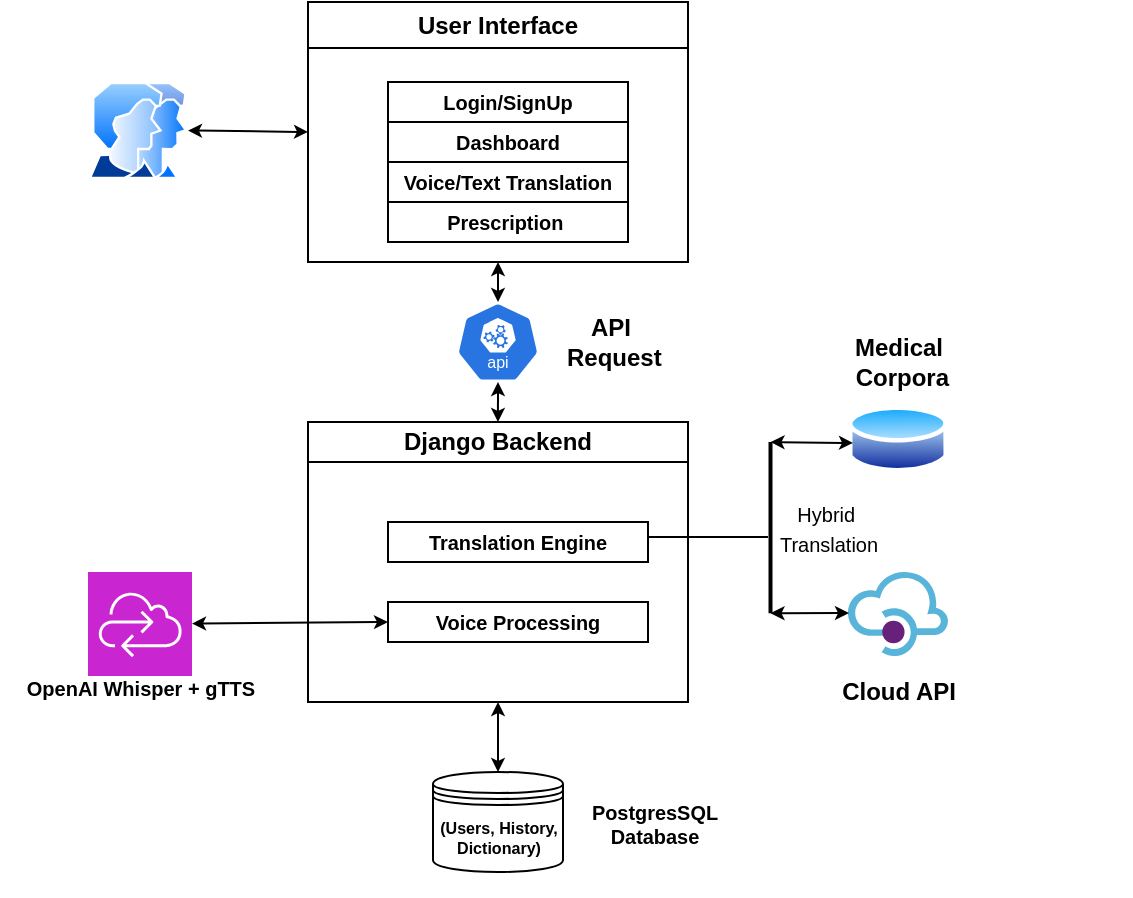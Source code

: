 <mxfile version="27.0.6">
  <diagram name="Page-1" id="8BIiPkTfaHQSx5XVqpeh">
    <mxGraphModel dx="838" dy="508" grid="1" gridSize="10" guides="1" tooltips="1" connect="1" arrows="1" fold="1" page="1" pageScale="1" pageWidth="1169" pageHeight="827" math="0" shadow="0">
      <root>
        <mxCell id="0" />
        <mxCell id="1" parent="0" />
        <mxCell id="BAWRoFNMCloAHGlpAhLR-1" value="" style="image;aspect=fixed;perimeter=ellipsePerimeter;html=1;align=center;shadow=0;dashed=0;spacingTop=3;image=img/lib/active_directory/user_accounts.svg;" parent="1" vertex="1">
          <mxGeometry x="110" y="110" width="50" height="48.5" as="geometry" />
        </mxCell>
        <mxCell id="BAWRoFNMCloAHGlpAhLR-2" value="Django Backend" style="swimlane;whiteSpace=wrap;html=1;startSize=20;" parent="1" vertex="1">
          <mxGeometry x="220" y="280" width="190" height="140" as="geometry" />
        </mxCell>
        <mxCell id="BAWRoFNMCloAHGlpAhLR-15" value="&lt;h5 style=&quot;text-wrap-mode: nowrap;&quot;&gt;Translation Engine&lt;/h5&gt;" style="whiteSpace=wrap;html=1;" parent="BAWRoFNMCloAHGlpAhLR-2" vertex="1">
          <mxGeometry x="40" y="50" width="130" height="20" as="geometry" />
        </mxCell>
        <mxCell id="BAWRoFNMCloAHGlpAhLR-14" value="&lt;h5 style=&quot;text-wrap-mode: nowrap;&quot;&gt;Voice Processing&lt;/h5&gt;" style="whiteSpace=wrap;html=1;" parent="BAWRoFNMCloAHGlpAhLR-2" vertex="1">
          <mxGeometry x="40" y="90" width="130" height="20" as="geometry" />
        </mxCell>
        <mxCell id="BAWRoFNMCloAHGlpAhLR-5" value="&lt;h2&gt;&lt;br&gt;&lt;/h2&gt;" style="text;html=1;align=center;verticalAlign=middle;resizable=0;points=[];autosize=1;strokeColor=none;fillColor=none;" parent="BAWRoFNMCloAHGlpAhLR-2" vertex="1">
          <mxGeometry x="90" y="-44" width="20" height="60" as="geometry" />
        </mxCell>
        <mxCell id="BAWRoFNMCloAHGlpAhLR-39" value="" style="edgeStyle=none;orthogonalLoop=1;jettySize=auto;html=1;endArrow=classic;startArrow=classic;endSize=4;startSize=4;rounded=0;jumpSize=3;exitX=0.084;exitY=0.734;exitDx=0;exitDy=0;exitPerimeter=0;entryX=0.5;entryY=1;entryDx=0;entryDy=0;entryPerimeter=0;" parent="BAWRoFNMCloAHGlpAhLR-2" target="BAWRoFNMCloAHGlpAhLR-13" edge="1">
          <mxGeometry width="100" relative="1" as="geometry">
            <mxPoint x="94.98" as="sourcePoint" />
            <mxPoint x="94.878" y="-18.52" as="targetPoint" />
            <Array as="points" />
          </mxGeometry>
        </mxCell>
        <mxCell id="BAWRoFNMCloAHGlpAhLR-3" value="User Interface" style="swimlane;whiteSpace=wrap;html=1;" parent="1" vertex="1">
          <mxGeometry x="220" y="70" width="190" height="130" as="geometry" />
        </mxCell>
        <mxCell id="BAWRoFNMCloAHGlpAhLR-6" value="&lt;h5 style=&quot;text-wrap-mode: nowrap;&quot;&gt;Login/SignUp&lt;/h5&gt;" style="whiteSpace=wrap;html=1;" parent="BAWRoFNMCloAHGlpAhLR-3" vertex="1">
          <mxGeometry x="40" y="40" width="120" height="20" as="geometry" />
        </mxCell>
        <mxCell id="BAWRoFNMCloAHGlpAhLR-7" value="&lt;h5 style=&quot;text-wrap-mode: nowrap;&quot;&gt;Dashboard&lt;/h5&gt;" style="whiteSpace=wrap;html=1;" parent="BAWRoFNMCloAHGlpAhLR-3" vertex="1">
          <mxGeometry x="40" y="60" width="120" height="20" as="geometry" />
        </mxCell>
        <mxCell id="BAWRoFNMCloAHGlpAhLR-9" value="&lt;h5 style=&quot;text-wrap-mode: nowrap;&quot;&gt;Prescription&amp;nbsp;&lt;/h5&gt;" style="whiteSpace=wrap;html=1;" parent="BAWRoFNMCloAHGlpAhLR-3" vertex="1">
          <mxGeometry x="40" y="100" width="120" height="20" as="geometry" />
        </mxCell>
        <mxCell id="BAWRoFNMCloAHGlpAhLR-55" value="&lt;h5 style=&quot;text-wrap-mode: nowrap;&quot;&gt;Voice/Text Translation&lt;/h5&gt;" style="whiteSpace=wrap;html=1;" parent="BAWRoFNMCloAHGlpAhLR-3" vertex="1">
          <mxGeometry x="40" y="80" width="120" height="20" as="geometry" />
        </mxCell>
        <mxCell id="BAWRoFNMCloAHGlpAhLR-13" value="" style="aspect=fixed;sketch=0;html=1;dashed=0;whitespace=wrap;verticalLabelPosition=bottom;verticalAlign=top;fillColor=#2875E2;strokeColor=#ffffff;points=[[0.005,0.63,0],[0.1,0.2,0],[0.9,0.2,0],[0.5,0,0],[0.995,0.63,0],[0.72,0.99,0],[0.5,1,0],[0.28,0.99,0]];shape=mxgraph.kubernetes.icon2;kubernetesLabel=1;prIcon=api" parent="1" vertex="1">
          <mxGeometry x="294.16" y="220" width="41.67" height="40" as="geometry" />
        </mxCell>
        <mxCell id="BAWRoFNMCloAHGlpAhLR-17" value="" style="image;aspect=fixed;perimeter=ellipsePerimeter;html=1;align=center;shadow=0;dashed=0;spacingTop=3;image=img/lib/active_directory/database.svg;" parent="1" vertex="1">
          <mxGeometry x="490" y="270" width="50" height="37" as="geometry" />
        </mxCell>
        <mxCell id="BAWRoFNMCloAHGlpAhLR-18" value="" style="image;sketch=0;aspect=fixed;html=1;points=[];align=center;fontSize=12;image=img/lib/mscae/API_Management.svg;" parent="1" vertex="1">
          <mxGeometry x="490" y="355" width="50" height="42" as="geometry" />
        </mxCell>
        <mxCell id="BAWRoFNMCloAHGlpAhLR-22" value="" style="line;strokeWidth=2;html=1;rotation=-90;" parent="1" vertex="1">
          <mxGeometry x="408.44" y="154.07" width="85.63" height="357.5" as="geometry" />
        </mxCell>
        <mxCell id="BAWRoFNMCloAHGlpAhLR-25" value="&lt;p style=&quot;font-size: 6px;&quot;&gt;&lt;br&gt;&lt;/p&gt;" style="line;strokeWidth=1;html=1;" parent="1" vertex="1">
          <mxGeometry x="390" y="332.5" width="60" height="10" as="geometry" />
        </mxCell>
        <mxCell id="BAWRoFNMCloAHGlpAhLR-28" value="" style="edgeStyle=none;orthogonalLoop=1;jettySize=auto;html=1;endArrow=classic;startArrow=classic;endSize=4;startSize=4;rounded=0;exitX=0;exitY=0.5;exitDx=0;exitDy=0;exitPerimeter=0;entryX=0.01;entryY=0.488;entryDx=0;entryDy=0;entryPerimeter=0;" parent="1" source="BAWRoFNMCloAHGlpAhLR-22" target="BAWRoFNMCloAHGlpAhLR-18" edge="1">
          <mxGeometry width="100" relative="1" as="geometry">
            <mxPoint x="450" y="381" as="sourcePoint" />
            <mxPoint x="490" y="380.96" as="targetPoint" />
            <Array as="points" />
          </mxGeometry>
        </mxCell>
        <mxCell id="BAWRoFNMCloAHGlpAhLR-30" value="" style="edgeStyle=none;orthogonalLoop=1;jettySize=auto;html=1;endArrow=classic;startArrow=classic;endSize=4;startSize=4;rounded=0;jumpSize=2;exitX=1;exitY=0.5;exitDx=0;exitDy=0;exitPerimeter=0;entryX=0.05;entryY=0.554;entryDx=0;entryDy=0;entryPerimeter=0;" parent="1" source="BAWRoFNMCloAHGlpAhLR-22" target="BAWRoFNMCloAHGlpAhLR-17" edge="1">
          <mxGeometry width="100" relative="1" as="geometry">
            <mxPoint x="450" y="288" as="sourcePoint" />
            <mxPoint x="490" y="288.75" as="targetPoint" />
            <Array as="points" />
          </mxGeometry>
        </mxCell>
        <mxCell id="BAWRoFNMCloAHGlpAhLR-31" value="&lt;b&gt;Medical&lt;/b&gt;&lt;div&gt;&lt;b&gt;&amp;nbsp;Corpora&lt;/b&gt;&lt;/div&gt;" style="text;html=1;align=center;verticalAlign=middle;resizable=0;points=[];autosize=1;strokeColor=none;fillColor=none;" parent="1" vertex="1">
          <mxGeometry x="480" y="230" width="70" height="40" as="geometry" />
        </mxCell>
        <mxCell id="BAWRoFNMCloAHGlpAhLR-32" value="&lt;b&gt;Cloud API&lt;/b&gt;" style="text;html=1;align=center;verticalAlign=middle;resizable=0;points=[];autosize=1;strokeColor=none;fillColor=none;" parent="1" vertex="1">
          <mxGeometry x="475" y="400" width="80" height="30" as="geometry" />
        </mxCell>
        <mxCell id="BAWRoFNMCloAHGlpAhLR-37" value="&lt;b&gt;API&lt;/b&gt;&lt;div&gt;&lt;b&gt;&amp;nbsp;Request&lt;/b&gt;&lt;/div&gt;" style="text;html=1;align=center;verticalAlign=middle;resizable=0;points=[];autosize=1;strokeColor=none;fillColor=none;" parent="1" vertex="1">
          <mxGeometry x="335.83" y="220" width="70" height="40" as="geometry" />
        </mxCell>
        <mxCell id="BAWRoFNMCloAHGlpAhLR-38" value="" style="edgeStyle=none;orthogonalLoop=1;jettySize=auto;html=1;endArrow=classic;startArrow=classic;endSize=4;startSize=4;rounded=0;jumpSize=3;" parent="1" edge="1">
          <mxGeometry width="100" relative="1" as="geometry">
            <mxPoint x="315" y="200" as="sourcePoint" />
            <mxPoint x="315" y="220" as="targetPoint" />
            <Array as="points" />
          </mxGeometry>
        </mxCell>
        <mxCell id="BAWRoFNMCloAHGlpAhLR-44" value="" style="edgeStyle=none;orthogonalLoop=1;jettySize=auto;html=1;endArrow=classic;startArrow=classic;endSize=4;startSize=4;rounded=0;jumpSize=2;exitX=1;exitY=0.5;exitDx=0;exitDy=0;entryX=0;entryY=0.5;entryDx=0;entryDy=0;" parent="1" source="BAWRoFNMCloAHGlpAhLR-1" target="BAWRoFNMCloAHGlpAhLR-3" edge="1">
          <mxGeometry width="100" relative="1" as="geometry">
            <mxPoint x="461" y="300" as="sourcePoint" />
            <mxPoint x="503" y="300" as="targetPoint" />
            <Array as="points" />
          </mxGeometry>
        </mxCell>
        <mxCell id="BAWRoFNMCloAHGlpAhLR-45" value="&lt;h6&gt;(Users, History, Dictionary)&lt;/h6&gt;" style="shape=datastore;whiteSpace=wrap;html=1;" parent="1" vertex="1">
          <mxGeometry x="282.5" y="455" width="65" height="50" as="geometry" />
        </mxCell>
        <mxCell id="BAWRoFNMCloAHGlpAhLR-46" value="&lt;h5&gt;&lt;b&gt;PostgresSQL&lt;br&gt;&lt;/b&gt;&lt;b&gt;Database&lt;/b&gt;&lt;/h5&gt;" style="text;html=1;align=center;verticalAlign=middle;resizable=0;points=[];autosize=1;strokeColor=none;fillColor=none;" parent="1" vertex="1">
          <mxGeometry x="347.5" y="446.25" width="90" height="70" as="geometry" />
        </mxCell>
        <mxCell id="BAWRoFNMCloAHGlpAhLR-47" value="" style="edgeStyle=none;orthogonalLoop=1;jettySize=auto;html=1;endArrow=classic;startArrow=classic;endSize=4;startSize=4;rounded=0;jumpSize=2;exitX=0.5;exitY=0;exitDx=0;exitDy=0;entryX=0.5;entryY=1;entryDx=0;entryDy=0;" parent="1" source="BAWRoFNMCloAHGlpAhLR-45" target="BAWRoFNMCloAHGlpAhLR-2" edge="1">
          <mxGeometry width="100" relative="1" as="geometry">
            <mxPoint x="461" y="300" as="sourcePoint" />
            <mxPoint x="503" y="300" as="targetPoint" />
            <Array as="points" />
          </mxGeometry>
        </mxCell>
        <mxCell id="BAWRoFNMCloAHGlpAhLR-48" value="" style="edgeStyle=none;orthogonalLoop=1;jettySize=auto;html=1;endArrow=classic;startArrow=classic;endSize=4;startSize=4;rounded=0;exitX=0;exitY=0.5;exitDx=0;exitDy=0;" parent="1" source="BAWRoFNMCloAHGlpAhLR-14" target="BAWRoFNMCloAHGlpAhLR-49" edge="1">
          <mxGeometry width="100" relative="1" as="geometry">
            <mxPoint x="460" y="391" as="sourcePoint" />
            <mxPoint x="190" y="380" as="targetPoint" />
            <Array as="points" />
          </mxGeometry>
        </mxCell>
        <mxCell id="BAWRoFNMCloAHGlpAhLR-49" value="" style="sketch=0;points=[[0,0,0],[0.25,0,0],[0.5,0,0],[0.75,0,0],[1,0,0],[0,1,0],[0.25,1,0],[0.5,1,0],[0.75,1,0],[1,1,0],[0,0.25,0],[0,0.5,0],[0,0.75,0],[1,0.25,0],[1,0.5,0],[1,0.75,0]];outlineConnect=0;fontColor=#232F3E;fillColor=#C925D1;strokeColor=#ffffff;dashed=0;verticalLabelPosition=bottom;verticalAlign=top;align=center;html=1;fontSize=12;fontStyle=0;aspect=fixed;shape=mxgraph.aws4.resourceIcon;resIcon=mxgraph.aws4.cloud_control_api;" parent="1" vertex="1">
          <mxGeometry x="110" y="355" width="52" height="52" as="geometry" />
        </mxCell>
        <mxCell id="BAWRoFNMCloAHGlpAhLR-50" value="&lt;p&gt;&lt;font style=&quot;font-size: 10px;&quot;&gt;&lt;b&gt;OpenAI Whisper + gTTS&lt;/b&gt;&lt;/font&gt;&lt;/p&gt;" style="text;html=1;align=center;verticalAlign=middle;resizable=0;points=[];autosize=1;strokeColor=none;fillColor=none;" parent="1" vertex="1">
          <mxGeometry x="66" y="388" width="140" height="50" as="geometry" />
        </mxCell>
        <mxCell id="4u0TI1YYXQAsDy91ZDyX-1" value="&lt;font style=&quot;font-size: 10px;&quot;&gt;Hybrid&amp;nbsp;&lt;/font&gt;&lt;div&gt;&lt;font style=&quot;font-size: 10px;&quot;&gt;Translation&lt;/font&gt;&lt;/div&gt;" style="text;html=1;align=center;verticalAlign=middle;resizable=0;points=[];autosize=1;strokeColor=none;fillColor=none;rotation=0;" vertex="1" parent="1">
          <mxGeometry x="445" y="312.82" width="70" height="40" as="geometry" />
        </mxCell>
      </root>
    </mxGraphModel>
  </diagram>
</mxfile>
